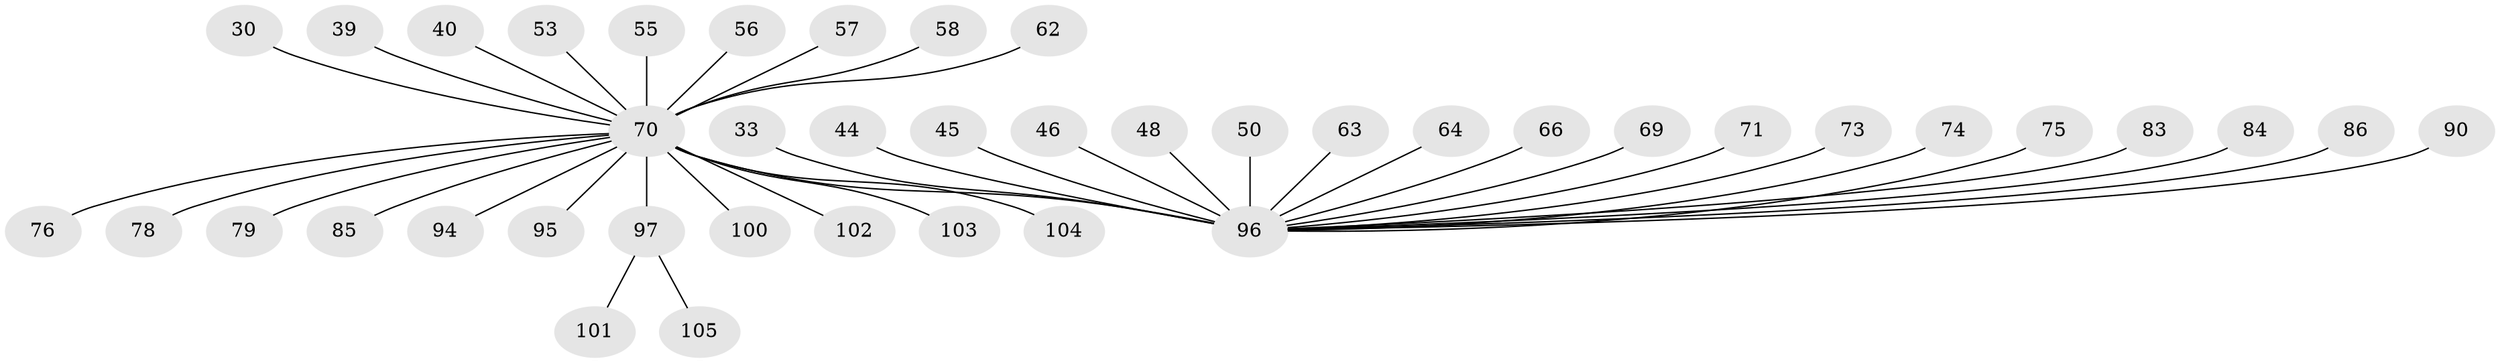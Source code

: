 // original degree distribution, {36: 0.009523809523809525, 7: 0.01904761904761905, 12: 0.009523809523809525, 2: 0.20952380952380953, 5: 0.01904761904761905, 6: 0.01904761904761905, 1: 0.6, 4: 0.0380952380952381, 3: 0.06666666666666667, 8: 0.009523809523809525}
// Generated by graph-tools (version 1.1) at 2025/51/03/04/25 21:51:02]
// undirected, 42 vertices, 41 edges
graph export_dot {
graph [start="1"]
  node [color=gray90,style=filled];
  30;
  33;
  39;
  40;
  44;
  45;
  46;
  48;
  50 [super="+43"];
  53;
  55;
  56;
  57;
  58;
  62;
  63;
  64;
  66;
  69;
  70 [super="+38+1+12+15+25"];
  71;
  73;
  74;
  75 [super="+13"];
  76;
  78 [super="+68"];
  79;
  83 [super="+47"];
  84;
  85 [super="+54"];
  86 [super="+67"];
  90;
  94;
  95;
  96 [super="+37+51+59+87+18+21+26+32"];
  97 [super="+72+92+93"];
  100;
  101 [super="+99"];
  102 [super="+88"];
  103 [super="+98"];
  104 [super="+6+16+80+89"];
  105;
  30 -- 70;
  33 -- 96;
  39 -- 70;
  40 -- 70;
  44 -- 96;
  45 -- 96;
  46 -- 96;
  48 -- 96;
  50 -- 96;
  53 -- 70;
  55 -- 70;
  56 -- 70;
  57 -- 70;
  58 -- 70;
  62 -- 70;
  63 -- 96;
  64 -- 96;
  66 -- 96;
  69 -- 96;
  70 -- 76;
  70 -- 78;
  70 -- 79;
  70 -- 85;
  70 -- 94;
  70 -- 95;
  70 -- 96 [weight=9];
  70 -- 97 [weight=3];
  70 -- 100;
  70 -- 102;
  70 -- 103;
  70 -- 104 [weight=2];
  71 -- 96;
  73 -- 96;
  74 -- 96;
  75 -- 96;
  83 -- 96 [weight=2];
  84 -- 96;
  86 -- 96 [weight=2];
  90 -- 96;
  97 -- 101;
  97 -- 105;
}
